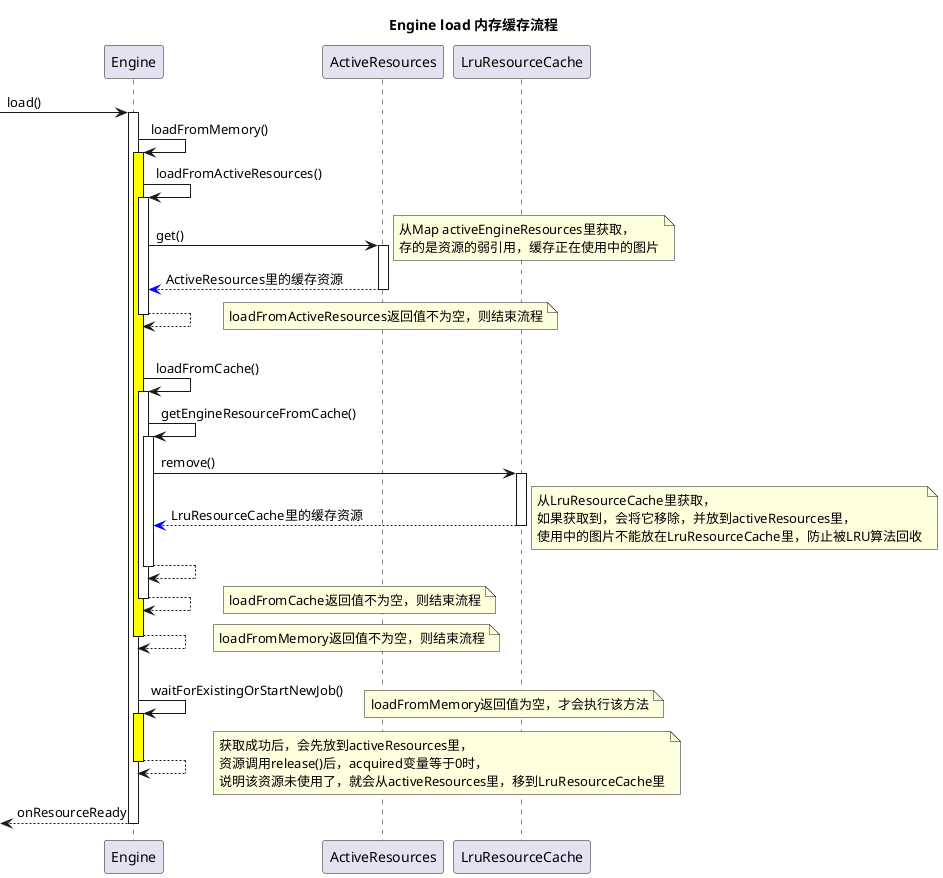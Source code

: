 @startuml
title Engine load 内存缓存流程

autoactivate on
[-> Engine: load()
    Engine -> Engine #yellow: loadFromMemory()
        Engine -> Engine: loadFromActiveResources()
            Engine -> ActiveResources: get()
            note right
                从Map activeEngineResources里获取，
                存的是资源的弱引用，缓存正在使用中的图片
            end note
            return #blue ActiveResources里的缓存资源
        return
        note right: loadFromActiveResources返回值不为空，则结束流程
        |||
        Engine -> Engine: loadFromCache()
            Engine -> Engine: getEngineResourceFromCache()
                Engine -> LruResourceCache: remove()
                return #blue LruResourceCache里的缓存资源
                note right
                    从LruResourceCache里获取，
                    如果获取到，会将它移除，并放到activeResources里，
                    使用中的图片不能放在LruResourceCache里，防止被LRU算法回收
                end note
            return
        return
        note right: loadFromCache返回值不为空，则结束流程
    return
    note right: loadFromMemory返回值不为空，则结束流程
    |||
    Engine -> Engine #yellow: waitForExistingOrStartNewJob()
    note right: loadFromMemory返回值为空，才会执行该方法
    return
    note right
        获取成功后，会先放到activeResources里，
        资源调用release()后，acquired变量等于0时，
        说明该资源未使用了，就会从activeResources里，移到LruResourceCache里
    end note
return onResourceReady
@enduml